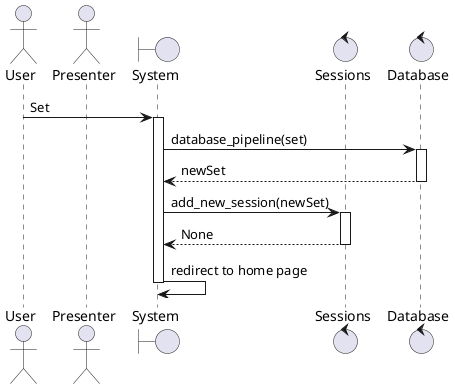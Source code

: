 @startuml createSet
actor User
actor Presenter
boundary "System" as system
control "Sessions" as sessions
control "Database" as db
User -> system: Set
activate system
system -> db: database_pipeline(set)
activate db
db --> system: newSet
deactivate db
system -> sessions: add_new_session(newSet)
activate sessions
sessions --> system: None
deactivate sessions
system -> system: redirect to home page
deactivate system
@enduml